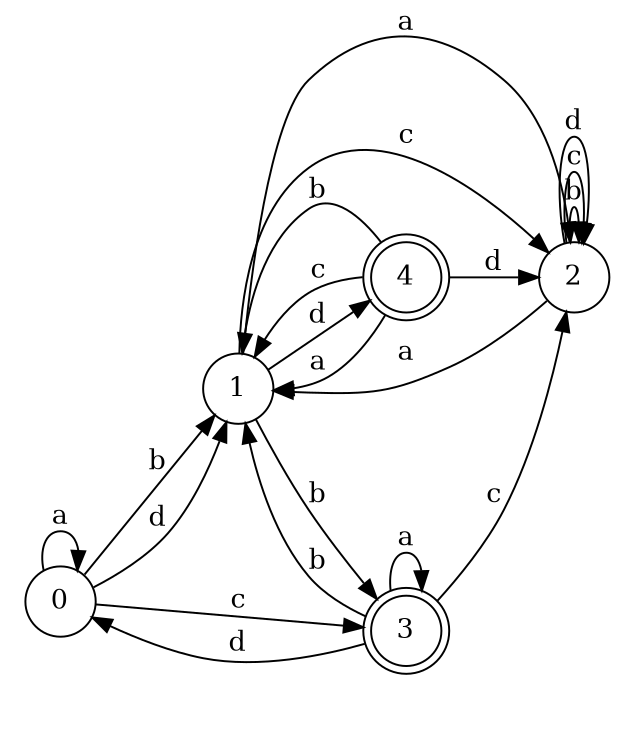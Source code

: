 digraph n4_6 {
__start0 [label="" shape="none"];

rankdir=LR;
size="8,5";

s0 [style="filled", color="black", fillcolor="white" shape="circle", label="0"];
s1 [style="filled", color="black", fillcolor="white" shape="circle", label="1"];
s2 [style="filled", color="black", fillcolor="white" shape="circle", label="2"];
s3 [style="rounded,filled", color="black", fillcolor="white" shape="doublecircle", label="3"];
s4 [style="rounded,filled", color="black", fillcolor="white" shape="doublecircle", label="4"];
s0 -> s0 [label="a"];
s0 -> s1 [label="b"];
s0 -> s3 [label="c"];
s0 -> s1 [label="d"];
s1 -> s2 [label="a"];
s1 -> s3 [label="b"];
s1 -> s2 [label="c"];
s1 -> s4 [label="d"];
s2 -> s1 [label="a"];
s2 -> s2 [label="b"];
s2 -> s2 [label="c"];
s2 -> s2 [label="d"];
s3 -> s3 [label="a"];
s3 -> s1 [label="b"];
s3 -> s2 [label="c"];
s3 -> s0 [label="d"];
s4 -> s1 [label="a"];
s4 -> s1 [label="b"];
s4 -> s1 [label="c"];
s4 -> s2 [label="d"];

}